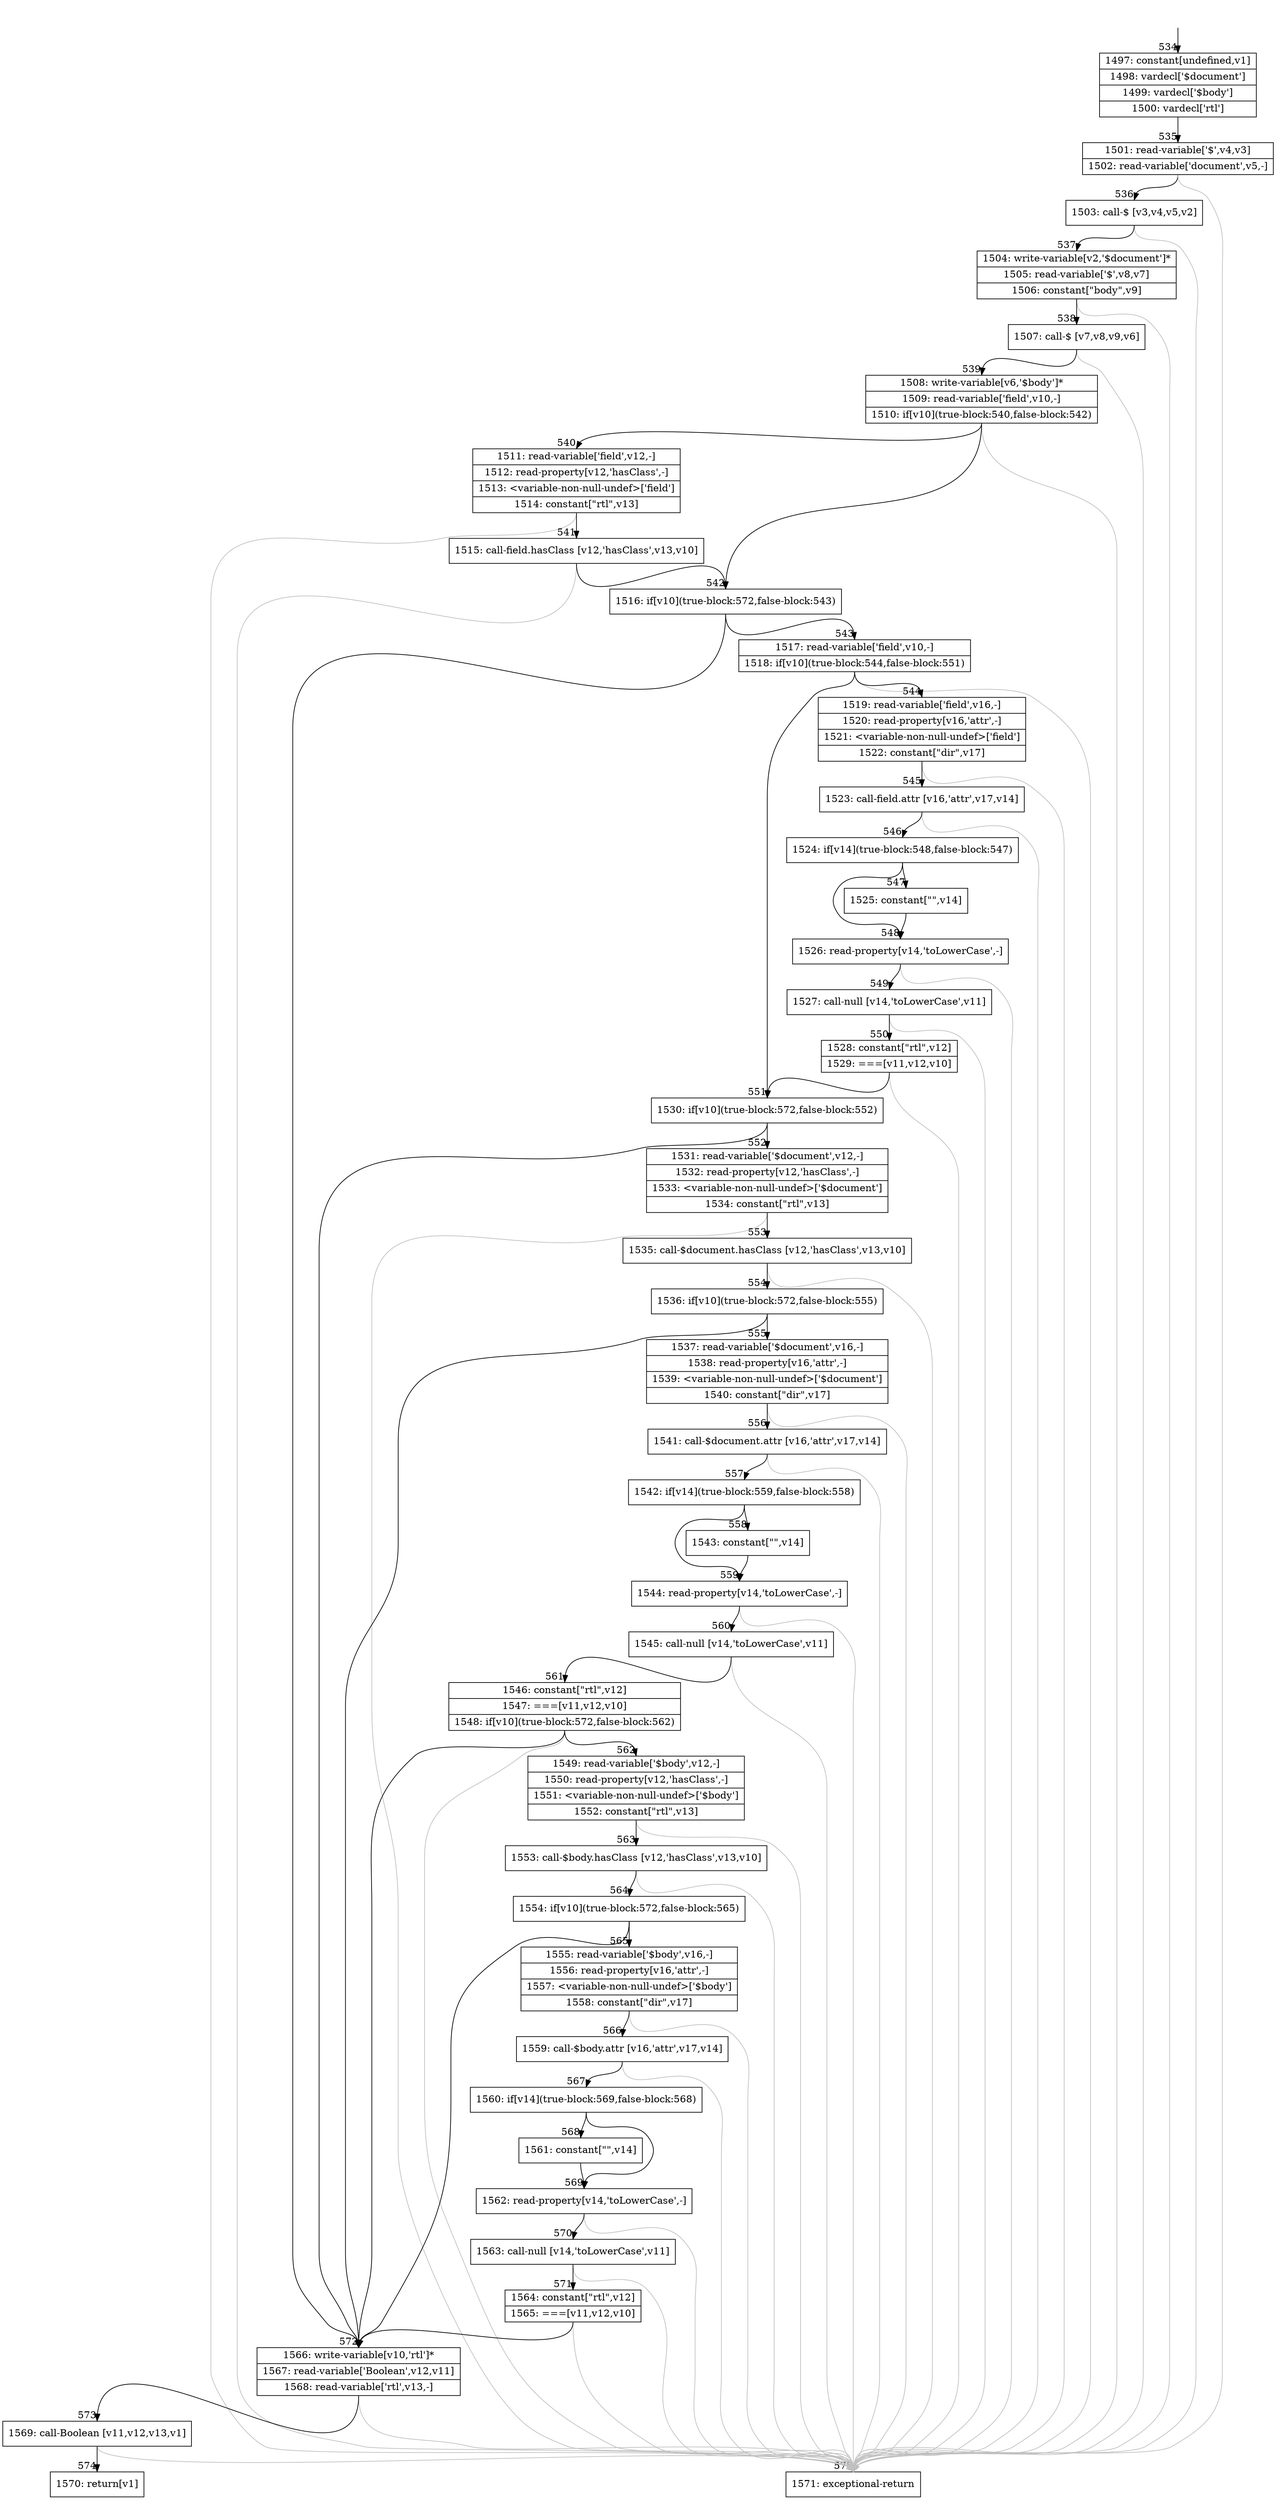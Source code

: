 digraph {
rankdir="TD"
BB_entry54[shape=none,label=""];
BB_entry54 -> BB534 [tailport=s, headport=n, headlabel="    534"]
BB534 [shape=record label="{1497: constant[undefined,v1]|1498: vardecl['$document']|1499: vardecl['$body']|1500: vardecl['rtl']}" ] 
BB534 -> BB535 [tailport=s, headport=n, headlabel="      535"]
BB535 [shape=record label="{1501: read-variable['$',v4,v3]|1502: read-variable['document',v5,-]}" ] 
BB535 -> BB536 [tailport=s, headport=n, headlabel="      536"]
BB535 -> BB575 [tailport=s, headport=n, color=gray, headlabel="      575"]
BB536 [shape=record label="{1503: call-$ [v3,v4,v5,v2]}" ] 
BB536 -> BB537 [tailport=s, headport=n, headlabel="      537"]
BB536 -> BB575 [tailport=s, headport=n, color=gray]
BB537 [shape=record label="{1504: write-variable[v2,'$document']*|1505: read-variable['$',v8,v7]|1506: constant[\"body\",v9]}" ] 
BB537 -> BB538 [tailport=s, headport=n, headlabel="      538"]
BB537 -> BB575 [tailport=s, headport=n, color=gray]
BB538 [shape=record label="{1507: call-$ [v7,v8,v9,v6]}" ] 
BB538 -> BB539 [tailport=s, headport=n, headlabel="      539"]
BB538 -> BB575 [tailport=s, headport=n, color=gray]
BB539 [shape=record label="{1508: write-variable[v6,'$body']*|1509: read-variable['field',v10,-]|1510: if[v10](true-block:540,false-block:542)}" ] 
BB539 -> BB542 [tailport=s, headport=n, headlabel="      542"]
BB539 -> BB540 [tailport=s, headport=n, headlabel="      540"]
BB539 -> BB575 [tailport=s, headport=n, color=gray]
BB540 [shape=record label="{1511: read-variable['field',v12,-]|1512: read-property[v12,'hasClass',-]|1513: \<variable-non-null-undef\>['field']|1514: constant[\"rtl\",v13]}" ] 
BB540 -> BB541 [tailport=s, headport=n, headlabel="      541"]
BB540 -> BB575 [tailport=s, headport=n, color=gray]
BB541 [shape=record label="{1515: call-field.hasClass [v12,'hasClass',v13,v10]}" ] 
BB541 -> BB542 [tailport=s, headport=n]
BB541 -> BB575 [tailport=s, headport=n, color=gray]
BB542 [shape=record label="{1516: if[v10](true-block:572,false-block:543)}" ] 
BB542 -> BB572 [tailport=s, headport=n, headlabel="      572"]
BB542 -> BB543 [tailport=s, headport=n, headlabel="      543"]
BB543 [shape=record label="{1517: read-variable['field',v10,-]|1518: if[v10](true-block:544,false-block:551)}" ] 
BB543 -> BB551 [tailport=s, headport=n, headlabel="      551"]
BB543 -> BB544 [tailport=s, headport=n, headlabel="      544"]
BB543 -> BB575 [tailport=s, headport=n, color=gray]
BB544 [shape=record label="{1519: read-variable['field',v16,-]|1520: read-property[v16,'attr',-]|1521: \<variable-non-null-undef\>['field']|1522: constant[\"dir\",v17]}" ] 
BB544 -> BB545 [tailport=s, headport=n, headlabel="      545"]
BB544 -> BB575 [tailport=s, headport=n, color=gray]
BB545 [shape=record label="{1523: call-field.attr [v16,'attr',v17,v14]}" ] 
BB545 -> BB546 [tailport=s, headport=n, headlabel="      546"]
BB545 -> BB575 [tailport=s, headport=n, color=gray]
BB546 [shape=record label="{1524: if[v14](true-block:548,false-block:547)}" ] 
BB546 -> BB548 [tailport=s, headport=n, headlabel="      548"]
BB546 -> BB547 [tailport=s, headport=n, headlabel="      547"]
BB547 [shape=record label="{1525: constant[\"\",v14]}" ] 
BB547 -> BB548 [tailport=s, headport=n]
BB548 [shape=record label="{1526: read-property[v14,'toLowerCase',-]}" ] 
BB548 -> BB549 [tailport=s, headport=n, headlabel="      549"]
BB548 -> BB575 [tailport=s, headport=n, color=gray]
BB549 [shape=record label="{1527: call-null [v14,'toLowerCase',v11]}" ] 
BB549 -> BB550 [tailport=s, headport=n, headlabel="      550"]
BB549 -> BB575 [tailport=s, headport=n, color=gray]
BB550 [shape=record label="{1528: constant[\"rtl\",v12]|1529: ===[v11,v12,v10]}" ] 
BB550 -> BB551 [tailport=s, headport=n]
BB550 -> BB575 [tailport=s, headport=n, color=gray]
BB551 [shape=record label="{1530: if[v10](true-block:572,false-block:552)}" ] 
BB551 -> BB572 [tailport=s, headport=n]
BB551 -> BB552 [tailport=s, headport=n, headlabel="      552"]
BB552 [shape=record label="{1531: read-variable['$document',v12,-]|1532: read-property[v12,'hasClass',-]|1533: \<variable-non-null-undef\>['$document']|1534: constant[\"rtl\",v13]}" ] 
BB552 -> BB553 [tailport=s, headport=n, headlabel="      553"]
BB552 -> BB575 [tailport=s, headport=n, color=gray]
BB553 [shape=record label="{1535: call-$document.hasClass [v12,'hasClass',v13,v10]}" ] 
BB553 -> BB554 [tailport=s, headport=n, headlabel="      554"]
BB553 -> BB575 [tailport=s, headport=n, color=gray]
BB554 [shape=record label="{1536: if[v10](true-block:572,false-block:555)}" ] 
BB554 -> BB572 [tailport=s, headport=n]
BB554 -> BB555 [tailport=s, headport=n, headlabel="      555"]
BB555 [shape=record label="{1537: read-variable['$document',v16,-]|1538: read-property[v16,'attr',-]|1539: \<variable-non-null-undef\>['$document']|1540: constant[\"dir\",v17]}" ] 
BB555 -> BB556 [tailport=s, headport=n, headlabel="      556"]
BB555 -> BB575 [tailport=s, headport=n, color=gray]
BB556 [shape=record label="{1541: call-$document.attr [v16,'attr',v17,v14]}" ] 
BB556 -> BB557 [tailport=s, headport=n, headlabel="      557"]
BB556 -> BB575 [tailport=s, headport=n, color=gray]
BB557 [shape=record label="{1542: if[v14](true-block:559,false-block:558)}" ] 
BB557 -> BB559 [tailport=s, headport=n, headlabel="      559"]
BB557 -> BB558 [tailport=s, headport=n, headlabel="      558"]
BB558 [shape=record label="{1543: constant[\"\",v14]}" ] 
BB558 -> BB559 [tailport=s, headport=n]
BB559 [shape=record label="{1544: read-property[v14,'toLowerCase',-]}" ] 
BB559 -> BB560 [tailport=s, headport=n, headlabel="      560"]
BB559 -> BB575 [tailport=s, headport=n, color=gray]
BB560 [shape=record label="{1545: call-null [v14,'toLowerCase',v11]}" ] 
BB560 -> BB561 [tailport=s, headport=n, headlabel="      561"]
BB560 -> BB575 [tailport=s, headport=n, color=gray]
BB561 [shape=record label="{1546: constant[\"rtl\",v12]|1547: ===[v11,v12,v10]|1548: if[v10](true-block:572,false-block:562)}" ] 
BB561 -> BB572 [tailport=s, headport=n]
BB561 -> BB562 [tailport=s, headport=n, headlabel="      562"]
BB561 -> BB575 [tailport=s, headport=n, color=gray]
BB562 [shape=record label="{1549: read-variable['$body',v12,-]|1550: read-property[v12,'hasClass',-]|1551: \<variable-non-null-undef\>['$body']|1552: constant[\"rtl\",v13]}" ] 
BB562 -> BB563 [tailport=s, headport=n, headlabel="      563"]
BB562 -> BB575 [tailport=s, headport=n, color=gray]
BB563 [shape=record label="{1553: call-$body.hasClass [v12,'hasClass',v13,v10]}" ] 
BB563 -> BB564 [tailport=s, headport=n, headlabel="      564"]
BB563 -> BB575 [tailport=s, headport=n, color=gray]
BB564 [shape=record label="{1554: if[v10](true-block:572,false-block:565)}" ] 
BB564 -> BB572 [tailport=s, headport=n]
BB564 -> BB565 [tailport=s, headport=n, headlabel="      565"]
BB565 [shape=record label="{1555: read-variable['$body',v16,-]|1556: read-property[v16,'attr',-]|1557: \<variable-non-null-undef\>['$body']|1558: constant[\"dir\",v17]}" ] 
BB565 -> BB566 [tailport=s, headport=n, headlabel="      566"]
BB565 -> BB575 [tailport=s, headport=n, color=gray]
BB566 [shape=record label="{1559: call-$body.attr [v16,'attr',v17,v14]}" ] 
BB566 -> BB567 [tailport=s, headport=n, headlabel="      567"]
BB566 -> BB575 [tailport=s, headport=n, color=gray]
BB567 [shape=record label="{1560: if[v14](true-block:569,false-block:568)}" ] 
BB567 -> BB569 [tailport=s, headport=n, headlabel="      569"]
BB567 -> BB568 [tailport=s, headport=n, headlabel="      568"]
BB568 [shape=record label="{1561: constant[\"\",v14]}" ] 
BB568 -> BB569 [tailport=s, headport=n]
BB569 [shape=record label="{1562: read-property[v14,'toLowerCase',-]}" ] 
BB569 -> BB570 [tailport=s, headport=n, headlabel="      570"]
BB569 -> BB575 [tailport=s, headport=n, color=gray]
BB570 [shape=record label="{1563: call-null [v14,'toLowerCase',v11]}" ] 
BB570 -> BB571 [tailport=s, headport=n, headlabel="      571"]
BB570 -> BB575 [tailport=s, headport=n, color=gray]
BB571 [shape=record label="{1564: constant[\"rtl\",v12]|1565: ===[v11,v12,v10]}" ] 
BB571 -> BB572 [tailport=s, headport=n]
BB571 -> BB575 [tailport=s, headport=n, color=gray]
BB572 [shape=record label="{1566: write-variable[v10,'rtl']*|1567: read-variable['Boolean',v12,v11]|1568: read-variable['rtl',v13,-]}" ] 
BB572 -> BB573 [tailport=s, headport=n, headlabel="      573"]
BB572 -> BB575 [tailport=s, headport=n, color=gray]
BB573 [shape=record label="{1569: call-Boolean [v11,v12,v13,v1]}" ] 
BB573 -> BB574 [tailport=s, headport=n, headlabel="      574"]
BB573 -> BB575 [tailport=s, headport=n, color=gray]
BB574 [shape=record label="{1570: return[v1]}" ] 
BB575 [shape=record label="{1571: exceptional-return}" ] 
//#$~ 438
}

